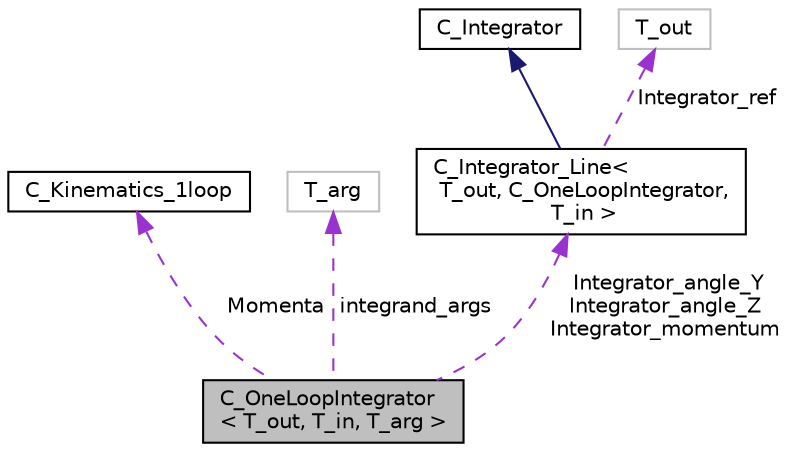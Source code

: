 digraph "C_OneLoopIntegrator&lt; T_out, T_in, T_arg &gt;"
{
  edge [fontname="Helvetica",fontsize="10",labelfontname="Helvetica",labelfontsize="10"];
  node [fontname="Helvetica",fontsize="10",shape=record];
  Node1 [label="C_OneLoopIntegrator\l\< T_out, T_in, T_arg \>",height=0.2,width=0.4,color="black", fillcolor="grey75", style="filled" fontcolor="black"];
  Node2 -> Node1 [dir="back",color="darkorchid3",fontsize="10",style="dashed",label=" Momenta" ,fontname="Helvetica"];
  Node2 [label="C_Kinematics_1loop",height=0.2,width=0.4,color="black", fillcolor="white", style="filled",URL="$class_c___kinematics__1loop.html"];
  Node3 -> Node1 [dir="back",color="darkorchid3",fontsize="10",style="dashed",label=" integrand_args" ,fontname="Helvetica"];
  Node3 [label="T_arg",height=0.2,width=0.4,color="grey75", fillcolor="white", style="filled"];
  Node4 -> Node1 [dir="back",color="darkorchid3",fontsize="10",style="dashed",label=" Integrator_angle_Y\nIntegrator_angle_Z\nIntegrator_momentum" ,fontname="Helvetica"];
  Node4 [label="C_Integrator_Line\<\l T_out, C_OneLoopIntegrator,\l T_in \>",height=0.2,width=0.4,color="black", fillcolor="white", style="filled",URL="$class_c___integrator___line.html"];
  Node5 -> Node4 [dir="back",color="midnightblue",fontsize="10",style="solid",fontname="Helvetica"];
  Node5 [label="C_Integrator",height=0.2,width=0.4,color="black", fillcolor="white", style="filled",URL="$class_c___integrator.html"];
  Node6 -> Node4 [dir="back",color="darkorchid3",fontsize="10",style="dashed",label=" Integrator_ref" ,fontname="Helvetica"];
  Node6 [label="T_out",height=0.2,width=0.4,color="grey75", fillcolor="white", style="filled"];
}
